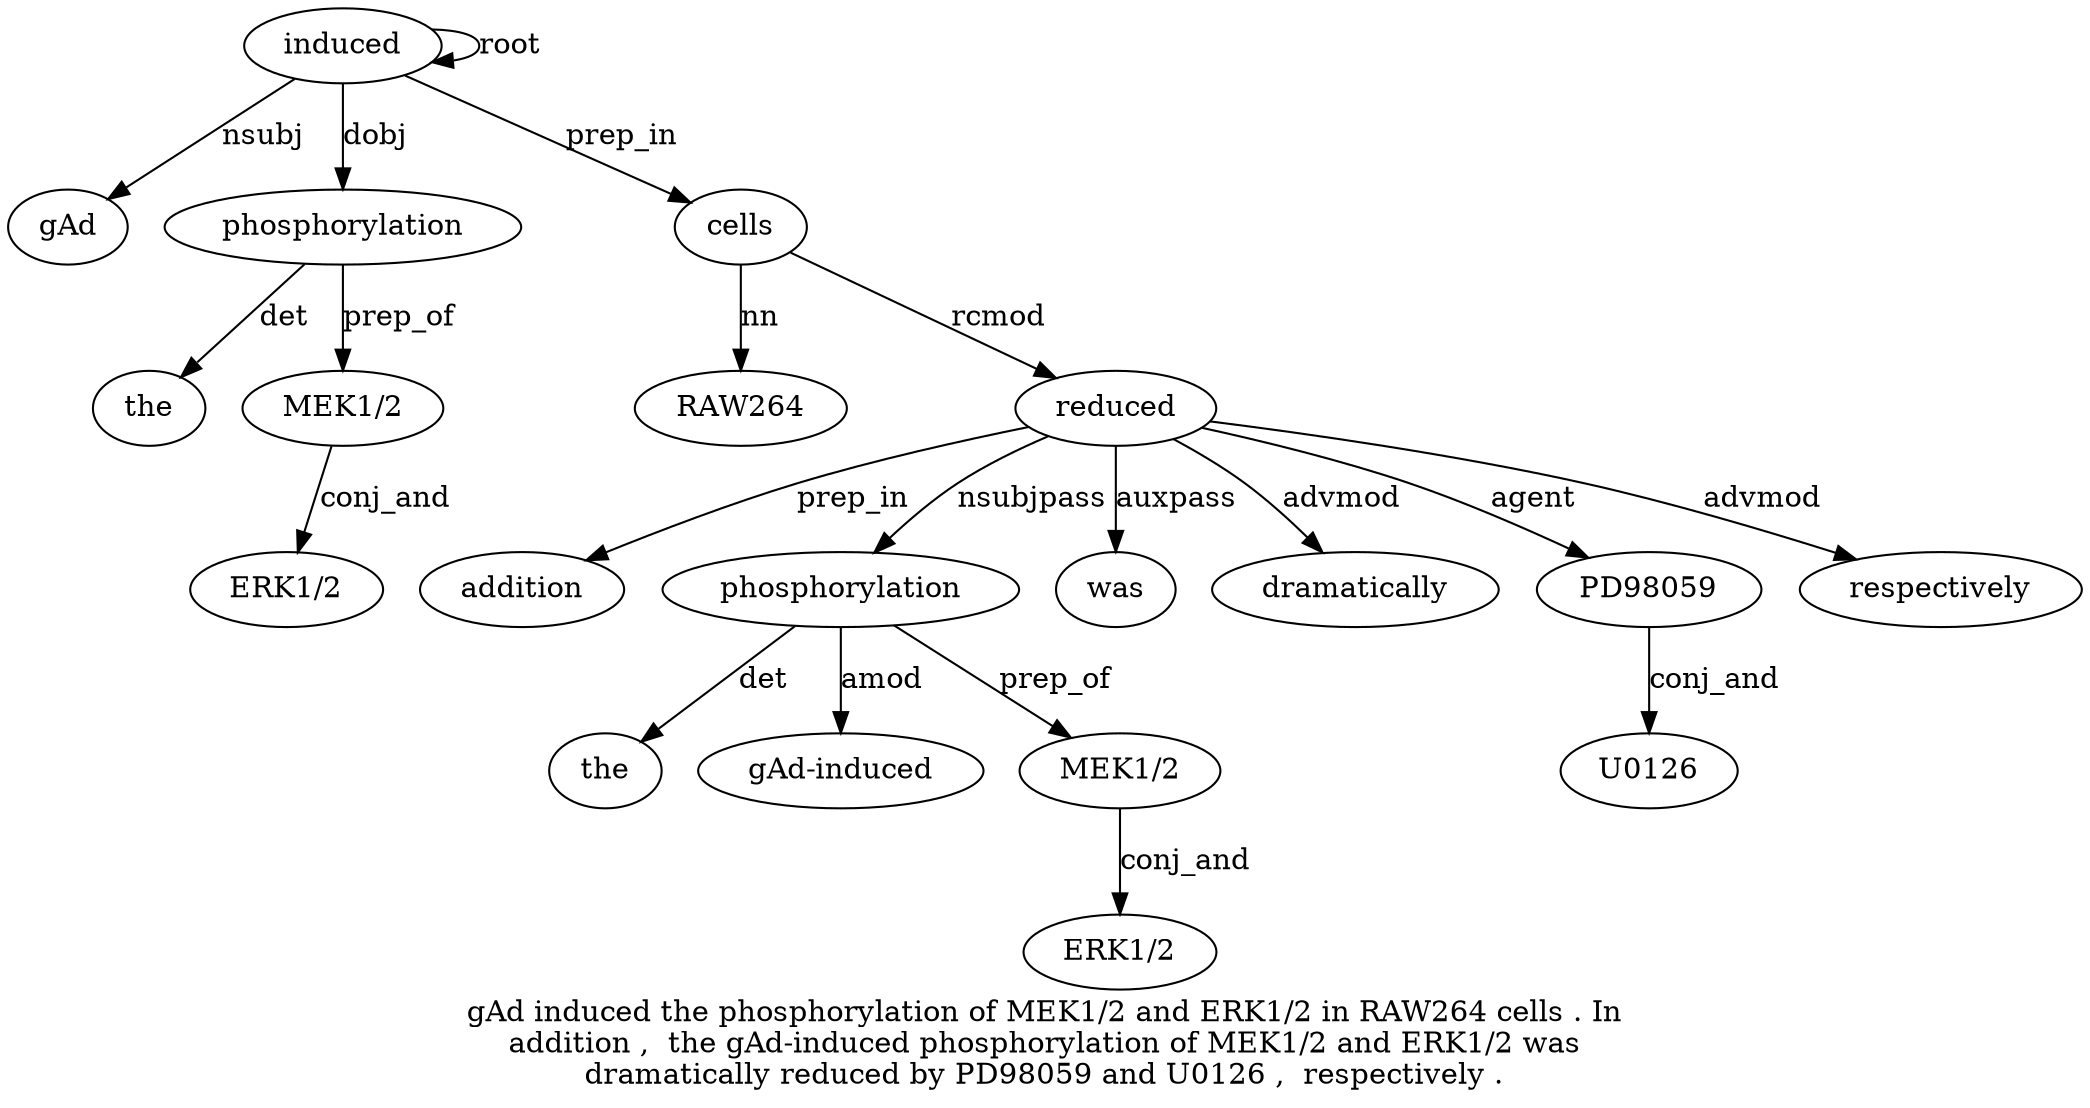 digraph "gAd induced the phosphorylation of MEK1/2 and ERK1/2 in RAW264 cells . In addition ,  the gAd-induced phosphorylation of MEK1/2 and ERK1/2 was dramatically reduced by PD98059 and U0126 ,  respectively ." {
label="gAd induced the phosphorylation of MEK1/2 and ERK1/2 in RAW264 cells . In
addition ,  the gAd-induced phosphorylation of MEK1/2 and ERK1/2 was
dramatically reduced by PD98059 and U0126 ,  respectively .";
induced2 [style=filled, fillcolor=white, label=induced];
gAd1 [style=filled, fillcolor=white, label=gAd];
induced2 -> gAd1  [label=nsubj];
induced2 -> induced2  [label=root];
phosphorylation4 [style=filled, fillcolor=white, label=phosphorylation];
the3 [style=filled, fillcolor=white, label=the];
phosphorylation4 -> the3  [label=det];
induced2 -> phosphorylation4  [label=dobj];
"MEK1/26" [style=filled, fillcolor=white, label="MEK1/2"];
phosphorylation4 -> "MEK1/26"  [label=prep_of];
"ERK1/28" [style=filled, fillcolor=white, label="ERK1/2"];
"MEK1/26" -> "ERK1/28"  [label=conj_and];
cells11 [style=filled, fillcolor=white, label=cells];
RAW26410 [style=filled, fillcolor=white, label=RAW264];
cells11 -> RAW26410  [label=nn];
induced2 -> cells11  [label=prep_in];
reduced25 [style=filled, fillcolor=white, label=reduced];
addition14 [style=filled, fillcolor=white, label=addition];
reduced25 -> addition14  [label=prep_in];
phosphorylation18 [style=filled, fillcolor=white, label=phosphorylation];
the16 [style=filled, fillcolor=white, label=the];
phosphorylation18 -> the16  [label=det];
"gAd-induced17" [style=filled, fillcolor=white, label="gAd-induced"];
phosphorylation18 -> "gAd-induced17"  [label=amod];
reduced25 -> phosphorylation18  [label=nsubjpass];
"MEK1/220" [style=filled, fillcolor=white, label="MEK1/2"];
phosphorylation18 -> "MEK1/220"  [label=prep_of];
"ERK1/2" [style=filled, fillcolor=white, label="ERK1/2"];
"MEK1/220" -> "ERK1/2"  [label=conj_and];
was23 [style=filled, fillcolor=white, label=was];
reduced25 -> was23  [label=auxpass];
dramatically24 [style=filled, fillcolor=white, label=dramatically];
reduced25 -> dramatically24  [label=advmod];
cells11 -> reduced25  [label=rcmod];
PD9805927 [style=filled, fillcolor=white, label=PD98059];
reduced25 -> PD9805927  [label=agent];
U012629 [style=filled, fillcolor=white, label=U0126];
PD9805927 -> U012629  [label=conj_and];
respectively31 [style=filled, fillcolor=white, label=respectively];
reduced25 -> respectively31  [label=advmod];
}
